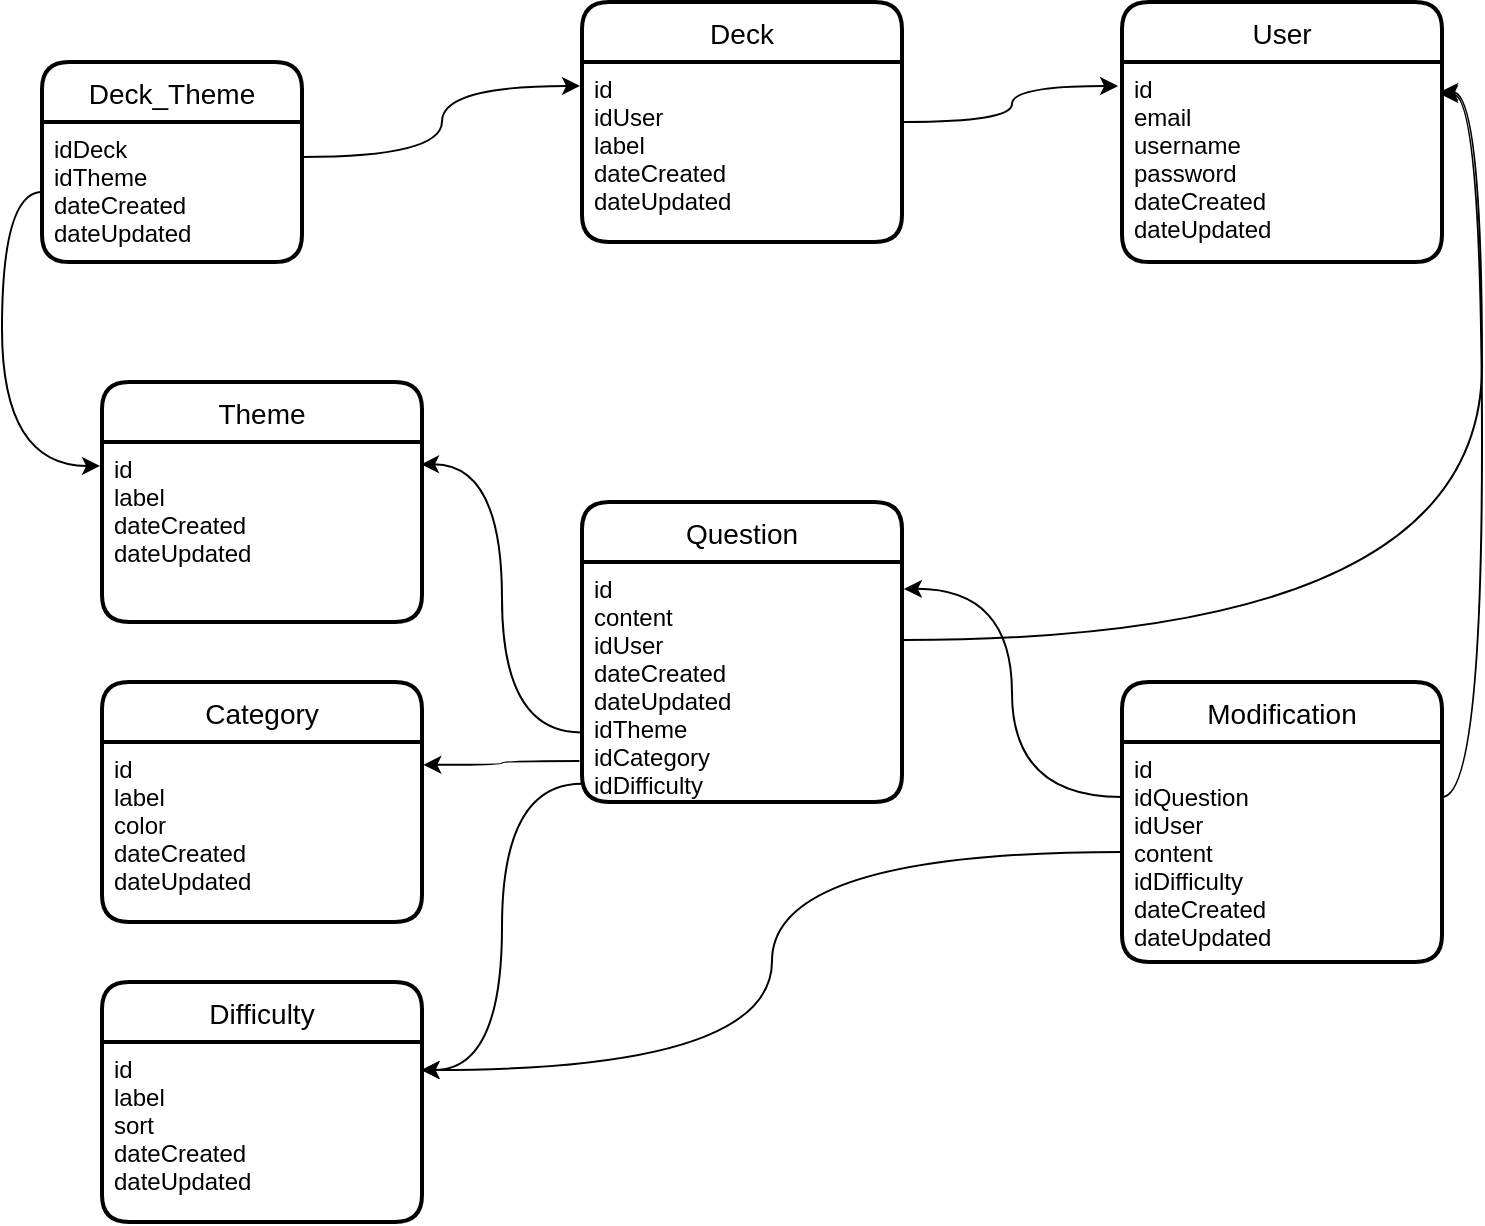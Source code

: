 <mxfile version="16.0.0" type="device"><diagram id="36Ha7u6gGnOs8vwan8Nj" name="Page-1"><mxGraphModel dx="1422" dy="794" grid="1" gridSize="10" guides="1" tooltips="1" connect="1" arrows="1" fold="1" page="1" pageScale="1" pageWidth="827" pageHeight="1169" math="0" shadow="0"><root><mxCell id="0"/><mxCell id="1" parent="0"/><mxCell id="5AHwCA4PmDC8UoTdGTu6-17" value="Question" style="swimlane;childLayout=stackLayout;horizontal=1;startSize=30;horizontalStack=0;rounded=1;fontSize=14;fontStyle=0;strokeWidth=2;resizeParent=0;resizeLast=1;shadow=0;dashed=0;align=center;" vertex="1" parent="1"><mxGeometry x="300" y="310" width="160" height="150" as="geometry"/></mxCell><mxCell id="5AHwCA4PmDC8UoTdGTu6-18" value="id&#10;content&#10;idUser&#10;dateCreated&#10;dateUpdated&#10;idTheme&#10;idCategory&#10;idDifficulty" style="align=left;strokeColor=none;fillColor=none;spacingLeft=4;fontSize=12;verticalAlign=top;resizable=0;rotatable=0;part=1;" vertex="1" parent="5AHwCA4PmDC8UoTdGTu6-17"><mxGeometry y="30" width="160" height="120" as="geometry"/></mxCell><mxCell id="5AHwCA4PmDC8UoTdGTu6-19" value="Category" style="swimlane;childLayout=stackLayout;horizontal=1;startSize=30;horizontalStack=0;rounded=1;fontSize=14;fontStyle=0;strokeWidth=2;resizeParent=0;resizeLast=1;shadow=0;dashed=0;align=center;" vertex="1" parent="1"><mxGeometry x="60" y="400" width="160" height="120" as="geometry"/></mxCell><mxCell id="5AHwCA4PmDC8UoTdGTu6-20" value="id&#10;label&#10;color&#10;dateCreated&#10;dateUpdated" style="align=left;strokeColor=none;fillColor=none;spacingLeft=4;fontSize=12;verticalAlign=top;resizable=0;rotatable=0;part=1;" vertex="1" parent="5AHwCA4PmDC8UoTdGTu6-19"><mxGeometry y="30" width="160" height="90" as="geometry"/></mxCell><mxCell id="5AHwCA4PmDC8UoTdGTu6-21" value="Theme" style="swimlane;childLayout=stackLayout;horizontal=1;startSize=30;horizontalStack=0;rounded=1;fontSize=14;fontStyle=0;strokeWidth=2;resizeParent=0;resizeLast=1;shadow=0;dashed=0;align=center;" vertex="1" parent="1"><mxGeometry x="60" y="250" width="160" height="120" as="geometry"/></mxCell><mxCell id="5AHwCA4PmDC8UoTdGTu6-22" value="id&#10;label&#10;dateCreated&#10;dateUpdated" style="align=left;strokeColor=none;fillColor=none;spacingLeft=4;fontSize=12;verticalAlign=top;resizable=0;rotatable=0;part=1;" vertex="1" parent="5AHwCA4PmDC8UoTdGTu6-21"><mxGeometry y="30" width="160" height="90" as="geometry"/></mxCell><mxCell id="5AHwCA4PmDC8UoTdGTu6-30" value="Modification" style="swimlane;childLayout=stackLayout;horizontal=1;startSize=30;horizontalStack=0;rounded=1;fontSize=14;fontStyle=0;strokeWidth=2;resizeParent=0;resizeLast=1;shadow=0;dashed=0;align=center;" vertex="1" parent="1"><mxGeometry x="570" y="400" width="160" height="140" as="geometry"/></mxCell><mxCell id="5AHwCA4PmDC8UoTdGTu6-31" value="id&#10;idQuestion&#10;idUser&#10;content&#10;idDifficulty&#10;dateCreated&#10;dateUpdated" style="align=left;strokeColor=none;fillColor=none;spacingLeft=4;fontSize=12;verticalAlign=top;resizable=0;rotatable=0;part=1;" vertex="1" parent="5AHwCA4PmDC8UoTdGTu6-30"><mxGeometry y="30" width="160" height="110" as="geometry"/></mxCell><mxCell id="5AHwCA4PmDC8UoTdGTu6-33" style="edgeStyle=orthogonalEdgeStyle;curved=1;orthogonalLoop=1;jettySize=auto;html=1;exitX=0;exitY=0.25;exitDx=0;exitDy=0;entryX=1.006;entryY=0.112;entryDx=0;entryDy=0;strokeColor=default;entryPerimeter=0;" edge="1" parent="1" source="5AHwCA4PmDC8UoTdGTu6-31" target="5AHwCA4PmDC8UoTdGTu6-18"><mxGeometry relative="1" as="geometry"/></mxCell><mxCell id="5AHwCA4PmDC8UoTdGTu6-34" style="edgeStyle=orthogonalEdgeStyle;curved=1;orthogonalLoop=1;jettySize=auto;html=1;exitX=-0.008;exitY=0.829;exitDx=0;exitDy=0;entryX=1.004;entryY=0.127;entryDx=0;entryDy=0;strokeColor=default;exitPerimeter=0;entryPerimeter=0;" edge="1" parent="1" source="5AHwCA4PmDC8UoTdGTu6-18" target="5AHwCA4PmDC8UoTdGTu6-20"><mxGeometry relative="1" as="geometry"/></mxCell><mxCell id="5AHwCA4PmDC8UoTdGTu6-35" style="edgeStyle=orthogonalEdgeStyle;curved=1;orthogonalLoop=1;jettySize=auto;html=1;exitX=-0.004;exitY=0.71;exitDx=0;exitDy=0;entryX=0.997;entryY=0.124;entryDx=0;entryDy=0;strokeColor=default;exitPerimeter=0;entryPerimeter=0;" edge="1" parent="1" source="5AHwCA4PmDC8UoTdGTu6-18" target="5AHwCA4PmDC8UoTdGTu6-22"><mxGeometry relative="1" as="geometry"/></mxCell><mxCell id="5AHwCA4PmDC8UoTdGTu6-36" value="Difficulty" style="swimlane;childLayout=stackLayout;horizontal=1;startSize=30;horizontalStack=0;rounded=1;fontSize=14;fontStyle=0;strokeWidth=2;resizeParent=0;resizeLast=1;shadow=0;dashed=0;align=center;" vertex="1" parent="1"><mxGeometry x="60" y="550" width="160" height="120" as="geometry"/></mxCell><mxCell id="5AHwCA4PmDC8UoTdGTu6-37" value="id&#10;label&#10;sort&#10;dateCreated&#10;dateUpdated" style="align=left;strokeColor=none;fillColor=none;spacingLeft=4;fontSize=12;verticalAlign=top;resizable=0;rotatable=0;part=1;" vertex="1" parent="5AHwCA4PmDC8UoTdGTu6-36"><mxGeometry y="30" width="160" height="90" as="geometry"/></mxCell><mxCell id="5AHwCA4PmDC8UoTdGTu6-38" style="edgeStyle=orthogonalEdgeStyle;curved=1;orthogonalLoop=1;jettySize=auto;html=1;exitX=0;exitY=0.5;exitDx=0;exitDy=0;entryX=0.997;entryY=0.156;entryDx=0;entryDy=0;strokeColor=default;entryPerimeter=0;" edge="1" parent="1" source="5AHwCA4PmDC8UoTdGTu6-31" target="5AHwCA4PmDC8UoTdGTu6-37"><mxGeometry relative="1" as="geometry"/></mxCell><mxCell id="5AHwCA4PmDC8UoTdGTu6-40" style="edgeStyle=orthogonalEdgeStyle;curved=1;orthogonalLoop=1;jettySize=auto;html=1;exitX=-0.001;exitY=0.924;exitDx=0;exitDy=0;entryX=0.999;entryY=0.156;entryDx=0;entryDy=0;entryPerimeter=0;strokeColor=default;exitPerimeter=0;" edge="1" parent="1" source="5AHwCA4PmDC8UoTdGTu6-18" target="5AHwCA4PmDC8UoTdGTu6-37"><mxGeometry relative="1" as="geometry"/></mxCell><mxCell id="5AHwCA4PmDC8UoTdGTu6-41" value="Deck" style="swimlane;childLayout=stackLayout;horizontal=1;startSize=30;horizontalStack=0;rounded=1;fontSize=14;fontStyle=0;strokeWidth=2;resizeParent=0;resizeLast=1;shadow=0;dashed=0;align=center;" vertex="1" parent="1"><mxGeometry x="300" y="60" width="160" height="120" as="geometry"/></mxCell><mxCell id="5AHwCA4PmDC8UoTdGTu6-42" value="id&#10;idUser&#10;label&#10;dateCreated&#10;dateUpdated" style="align=left;strokeColor=none;fillColor=none;spacingLeft=4;fontSize=12;verticalAlign=top;resizable=0;rotatable=0;part=1;" vertex="1" parent="5AHwCA4PmDC8UoTdGTu6-41"><mxGeometry y="30" width="160" height="90" as="geometry"/></mxCell><mxCell id="5AHwCA4PmDC8UoTdGTu6-43" value="Deck_Theme" style="swimlane;childLayout=stackLayout;horizontal=1;startSize=30;horizontalStack=0;rounded=1;fontSize=14;fontStyle=0;strokeWidth=2;resizeParent=0;resizeLast=1;shadow=0;dashed=0;align=center;" vertex="1" parent="1"><mxGeometry x="30" y="90" width="130" height="100" as="geometry"/></mxCell><mxCell id="5AHwCA4PmDC8UoTdGTu6-44" value="idDeck&#10;idTheme&#10;dateCreated&#10;dateUpdated" style="align=left;strokeColor=none;fillColor=none;spacingLeft=4;fontSize=12;verticalAlign=top;resizable=0;rotatable=0;part=1;" vertex="1" parent="5AHwCA4PmDC8UoTdGTu6-43"><mxGeometry y="30" width="130" height="70" as="geometry"/></mxCell><mxCell id="5AHwCA4PmDC8UoTdGTu6-46" style="edgeStyle=orthogonalEdgeStyle;curved=1;orthogonalLoop=1;jettySize=auto;html=1;exitX=1;exitY=0.25;exitDx=0;exitDy=0;entryX=-0.006;entryY=0.133;entryDx=0;entryDy=0;entryPerimeter=0;strokeColor=default;" edge="1" parent="1" source="5AHwCA4PmDC8UoTdGTu6-44" target="5AHwCA4PmDC8UoTdGTu6-42"><mxGeometry relative="1" as="geometry"/></mxCell><mxCell id="5AHwCA4PmDC8UoTdGTu6-47" style="edgeStyle=orthogonalEdgeStyle;curved=1;orthogonalLoop=1;jettySize=auto;html=1;exitX=0;exitY=0.5;exitDx=0;exitDy=0;entryX=-0.006;entryY=0.133;entryDx=0;entryDy=0;entryPerimeter=0;strokeColor=default;" edge="1" parent="1" source="5AHwCA4PmDC8UoTdGTu6-44" target="5AHwCA4PmDC8UoTdGTu6-22"><mxGeometry relative="1" as="geometry"/></mxCell><mxCell id="5AHwCA4PmDC8UoTdGTu6-48" value="User" style="swimlane;childLayout=stackLayout;horizontal=1;startSize=30;horizontalStack=0;rounded=1;fontSize=14;fontStyle=0;strokeWidth=2;resizeParent=0;resizeLast=1;shadow=0;dashed=0;align=center;" vertex="1" parent="1"><mxGeometry x="570" y="60" width="160" height="130" as="geometry"/></mxCell><mxCell id="5AHwCA4PmDC8UoTdGTu6-49" value="id&#10;email&#10;username&#10;password&#10;dateCreated&#10;dateUpdated" style="align=left;strokeColor=none;fillColor=none;spacingLeft=4;fontSize=12;verticalAlign=top;resizable=0;rotatable=0;part=1;" vertex="1" parent="5AHwCA4PmDC8UoTdGTu6-48"><mxGeometry y="30" width="160" height="100" as="geometry"/></mxCell><mxCell id="5AHwCA4PmDC8UoTdGTu6-50" style="edgeStyle=orthogonalEdgeStyle;curved=1;orthogonalLoop=1;jettySize=auto;html=1;exitX=1.006;exitY=0.333;exitDx=0;exitDy=0;entryX=-0.012;entryY=0.12;entryDx=0;entryDy=0;entryPerimeter=0;strokeColor=default;exitPerimeter=0;" edge="1" parent="1" source="5AHwCA4PmDC8UoTdGTu6-42" target="5AHwCA4PmDC8UoTdGTu6-49"><mxGeometry relative="1" as="geometry"/></mxCell><mxCell id="5AHwCA4PmDC8UoTdGTu6-51" style="edgeStyle=orthogonalEdgeStyle;curved=1;orthogonalLoop=1;jettySize=auto;html=1;exitX=1;exitY=0.25;exitDx=0;exitDy=0;entryX=0.994;entryY=0.16;entryDx=0;entryDy=0;entryPerimeter=0;strokeColor=default;" edge="1" parent="1" source="5AHwCA4PmDC8UoTdGTu6-31" target="5AHwCA4PmDC8UoTdGTu6-49"><mxGeometry relative="1" as="geometry"/></mxCell><mxCell id="5AHwCA4PmDC8UoTdGTu6-52" style="edgeStyle=orthogonalEdgeStyle;curved=1;orthogonalLoop=1;jettySize=auto;html=1;exitX=1.006;exitY=0.325;exitDx=0;exitDy=0;entryX=0.994;entryY=0.15;entryDx=0;entryDy=0;entryPerimeter=0;strokeColor=default;exitPerimeter=0;" edge="1" parent="1" source="5AHwCA4PmDC8UoTdGTu6-18" target="5AHwCA4PmDC8UoTdGTu6-49"><mxGeometry relative="1" as="geometry"/></mxCell></root></mxGraphModel></diagram></mxfile>